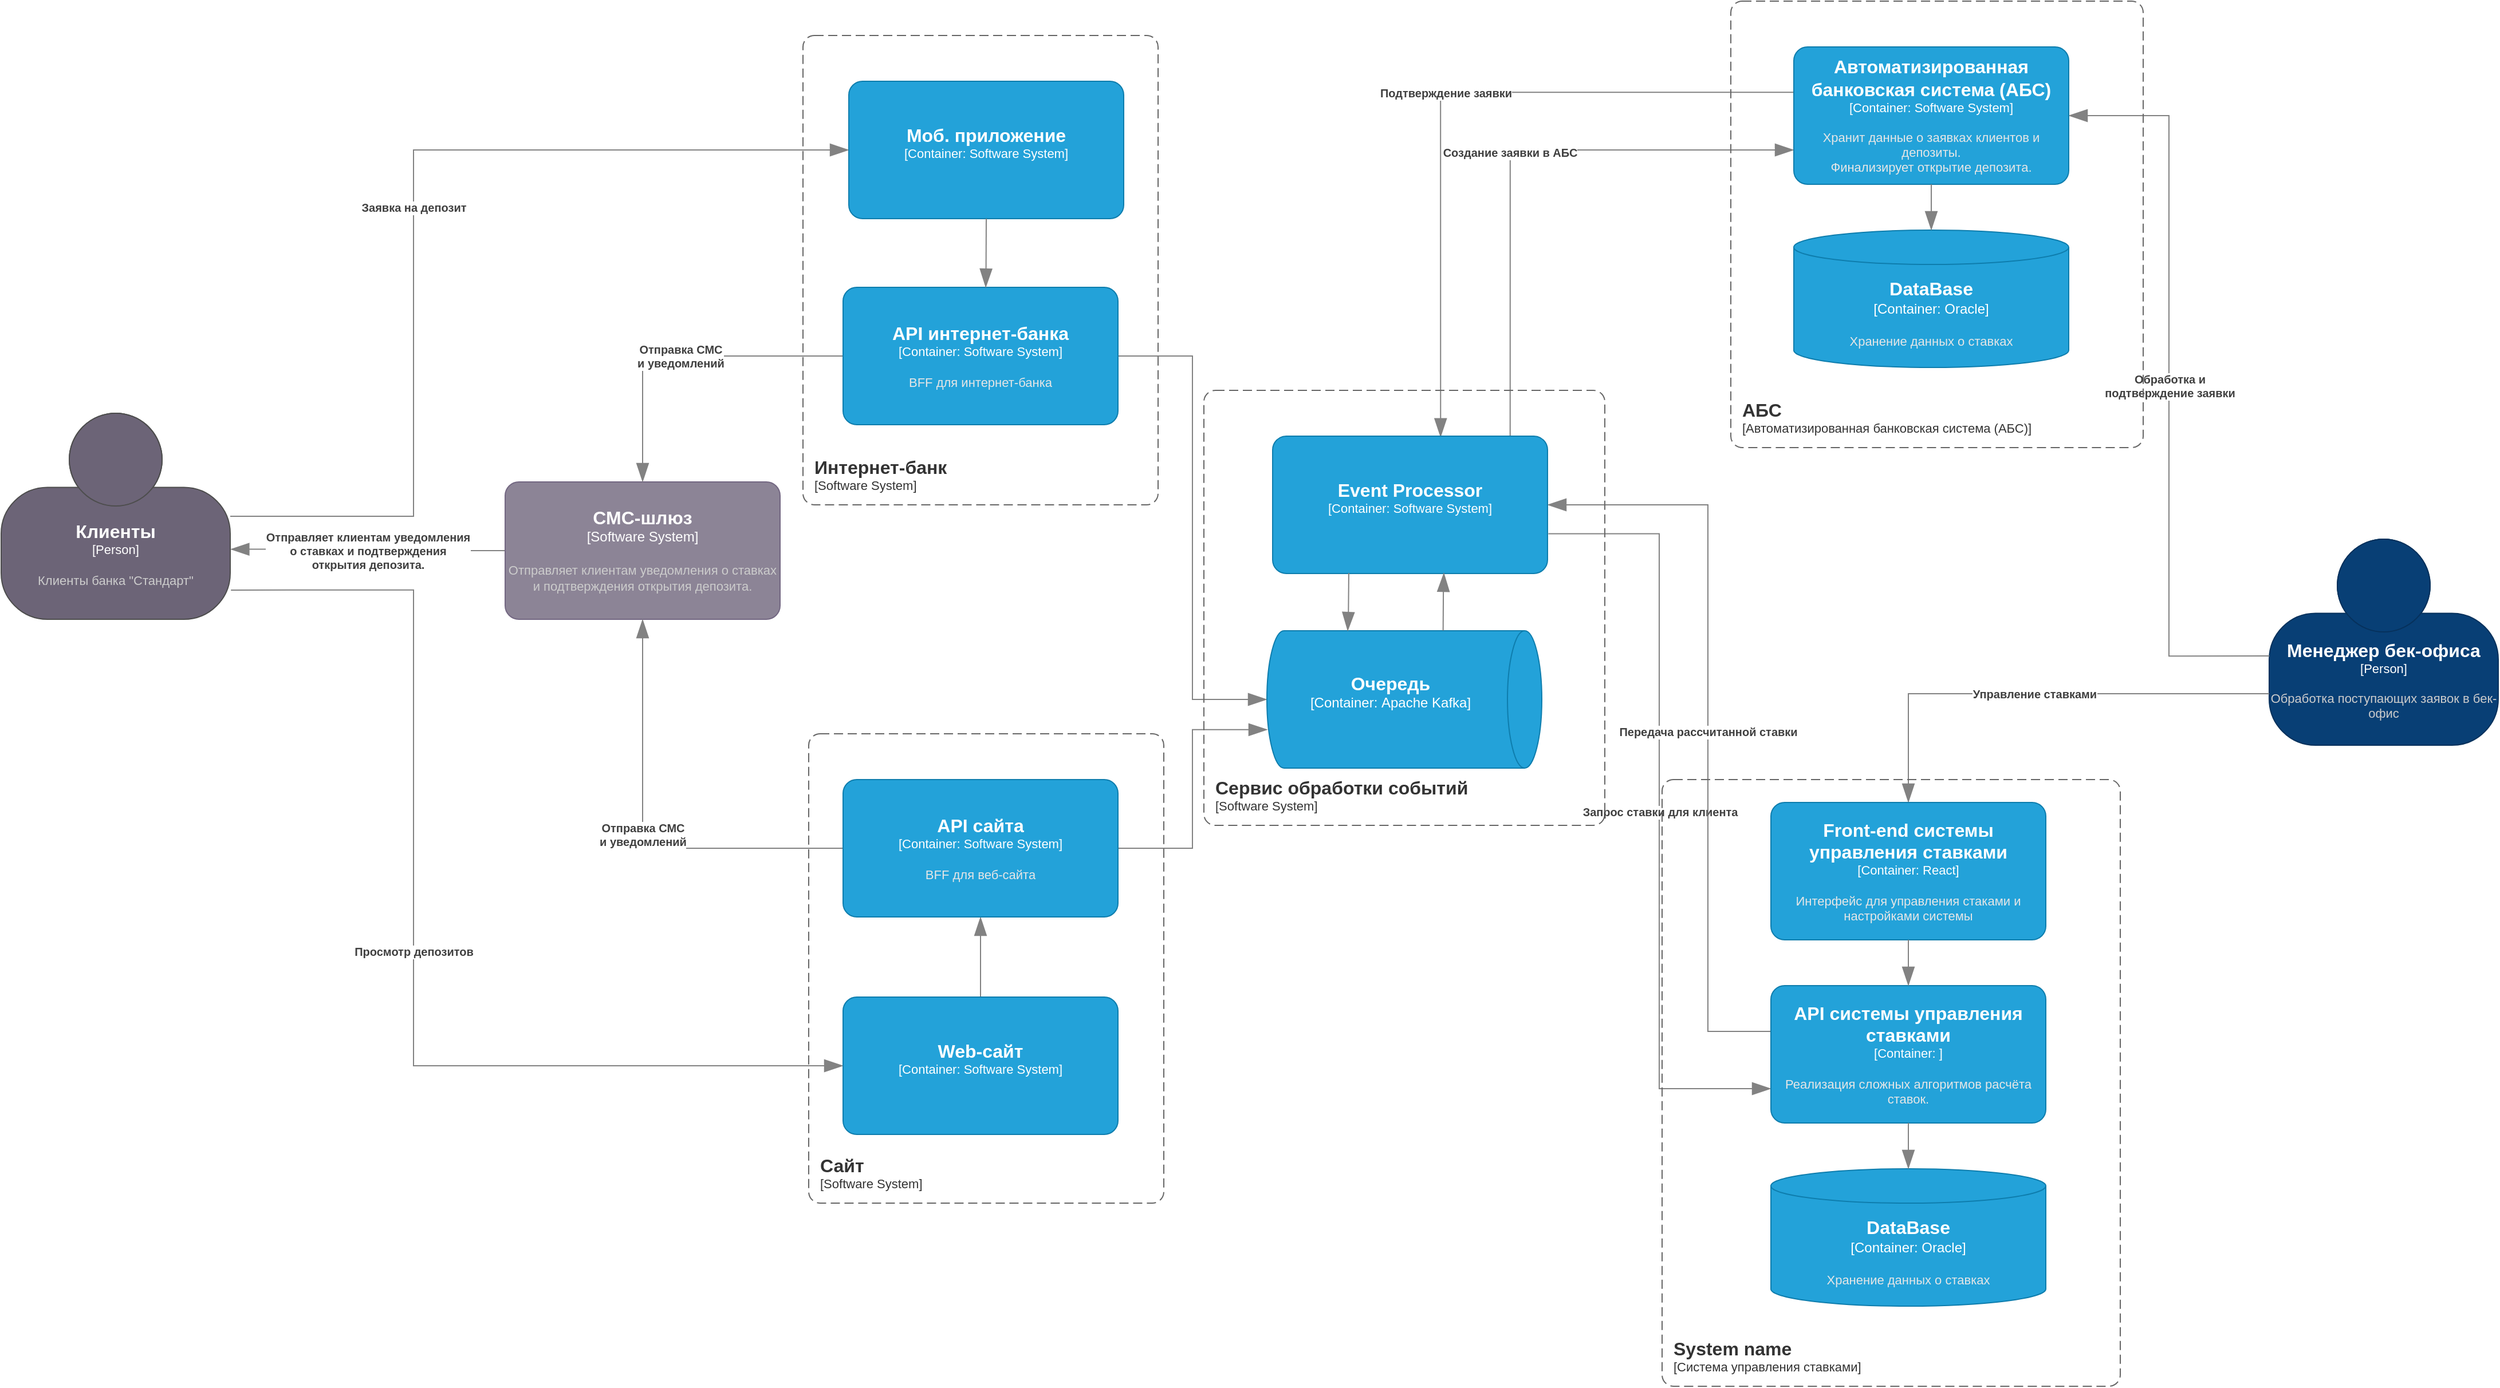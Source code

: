 <mxfile version="25.0.2">
  <diagram name="Страница — 1" id="CXAJG8xZeeg4qieg1mDy">
    <mxGraphModel dx="6742" dy="2704" grid="1" gridSize="10" guides="1" tooltips="1" connect="1" arrows="1" fold="1" page="1" pageScale="1" pageWidth="827" pageHeight="1169" math="0" shadow="0">
      <root>
        <mxCell id="0" />
        <mxCell id="1" parent="0" />
        <object placeholders="1" c4Type="Relationship" c4Description="Отправляет клиентам уведомления&#xa;о ставках и подтверждения&#xa;открытия депозита." label="&lt;div style=&quot;text-align: left&quot;&gt;&lt;div style=&quot;text-align: center&quot;&gt;&lt;b&gt;%c4Description%&lt;/b&gt;&lt;/div&gt;" id="xCDFesGNsb-qNAs2uGbh-16">
          <mxCell style="endArrow=blockThin;html=1;fontSize=10;fontColor=#404040;strokeWidth=1;endFill=1;strokeColor=#828282;elbow=vertical;metaEdit=1;endSize=14;startSize=14;jumpStyle=arc;jumpSize=16;rounded=0;edgeStyle=orthogonalEdgeStyle;exitX=0;exitY=0.5;exitDx=0;exitDy=0;exitPerimeter=0;entryX=1.001;entryY=0.66;entryDx=0;entryDy=0;entryPerimeter=0;" parent="1" source="n68z5LN7-dF-QRFw4Iud-8" edge="1" target="n68z5LN7-dF-QRFw4Iud-1">
            <mxGeometry width="240" relative="1" as="geometry">
              <mxPoint x="540" y="160" as="sourcePoint" />
              <mxPoint x="-3080" y="440" as="targetPoint" />
            </mxGeometry>
          </mxCell>
        </object>
        <object placeholders="1" c4Name="Клиенты" c4Type="Person" c4Description="Клиенты банка &quot;Стандарт&quot;" label="&lt;font style=&quot;font-size: 16px&quot;&gt;&lt;b&gt;%c4Name%&lt;/b&gt;&lt;/font&gt;&lt;div&gt;[%c4Type%]&lt;/div&gt;&lt;br&gt;&lt;div&gt;&lt;font style=&quot;font-size: 11px&quot;&gt;&lt;font color=&quot;#cccccc&quot;&gt;%c4Description%&lt;/font&gt;&lt;/div&gt;" id="n68z5LN7-dF-QRFw4Iud-1">
          <mxCell style="html=1;fontSize=11;dashed=0;whiteSpace=wrap;fillColor=#6C6477;strokeColor=#4D4D4D;fontColor=#ffffff;shape=mxgraph.c4.person2;align=center;metaEdit=1;points=[[0.5,0,0],[1,0.5,0],[1,0.75,0],[0.75,1,0],[0.5,1,0],[0.25,1,0],[0,0.75,0],[0,0.5,0]];resizable=0;" parent="1" vertex="1">
            <mxGeometry x="-3320" y="320" width="200" height="180" as="geometry" />
          </mxCell>
        </object>
        <object placeholders="1" c4Name="Менеджер бек-офиса" c4Type="Person" c4Description="Обработка поступающих заявок в бек-офис" label="&lt;font style=&quot;font-size: 16px&quot;&gt;&lt;b&gt;%c4Name%&lt;/b&gt;&lt;/font&gt;&lt;div&gt;[%c4Type%]&lt;/div&gt;&lt;br&gt;&lt;div&gt;&lt;font style=&quot;font-size: 11px&quot;&gt;&lt;font color=&quot;#cccccc&quot;&gt;%c4Description%&lt;/font&gt;&lt;/div&gt;" id="n68z5LN7-dF-QRFw4Iud-2">
          <mxCell style="html=1;fontSize=11;dashed=0;whiteSpace=wrap;fillColor=#083F75;strokeColor=#06315C;fontColor=#ffffff;shape=mxgraph.c4.person2;align=center;metaEdit=1;points=[[0.5,0,0],[1,0.5,0],[1,0.75,0],[0.75,1,0],[0.5,1,0],[0.25,1,0],[0,0.75,0],[0,0.5,0]];resizable=0;" parent="1" vertex="1">
            <mxGeometry x="-1340" y="430" width="200" height="180" as="geometry" />
          </mxCell>
        </object>
        <object placeholders="1" c4Type="Relationship" c4Description="Заявка на депозит" label="&lt;div style=&quot;text-align: left&quot;&gt;&lt;div style=&quot;text-align: center&quot;&gt;&lt;b&gt;%c4Description%&lt;/b&gt;&lt;/div&gt;" id="n68z5LN7-dF-QRFw4Iud-5">
          <mxCell style="endArrow=blockThin;html=1;fontSize=10;fontColor=#404040;strokeWidth=1;endFill=1;strokeColor=#828282;elbow=vertical;metaEdit=1;endSize=14;startSize=14;jumpStyle=arc;jumpSize=16;rounded=0;edgeStyle=orthogonalEdgeStyle;exitX=1;exitY=0.5;exitDx=0;exitDy=0;exitPerimeter=0;entryX=0;entryY=0.5;entryDx=0;entryDy=0;entryPerimeter=0;" parent="1" source="n68z5LN7-dF-QRFw4Iud-1" target="n68z5LN7-dF-QRFw4Iud-31" edge="1">
            <mxGeometry width="240" relative="1" as="geometry">
              <mxPoint x="-1910" y="590" as="sourcePoint" />
              <mxPoint x="-2600" y="180" as="targetPoint" />
              <Array as="points">
                <mxPoint x="-2960" y="410" />
                <mxPoint x="-2960" y="90" />
              </Array>
            </mxGeometry>
          </mxCell>
        </object>
        <object placeholders="1" c4Type="Relationship" c4Description="Просмотр депозитов" label="&lt;div style=&quot;text-align: left&quot;&gt;&lt;div style=&quot;text-align: center&quot;&gt;&lt;b&gt;%c4Description%&lt;/b&gt;&lt;/div&gt;" id="n68z5LN7-dF-QRFw4Iud-6">
          <mxCell style="endArrow=blockThin;html=1;fontSize=10;fontColor=#404040;strokeWidth=1;endFill=1;strokeColor=#828282;elbow=vertical;metaEdit=1;endSize=14;startSize=14;jumpStyle=arc;jumpSize=16;rounded=0;edgeStyle=orthogonalEdgeStyle;entryX=0;entryY=0.5;entryDx=0;entryDy=0;entryPerimeter=0;exitX=1.003;exitY=0.858;exitDx=0;exitDy=0;exitPerimeter=0;" parent="1" source="n68z5LN7-dF-QRFw4Iud-1" target="n68z5LN7-dF-QRFw4Iud-35" edge="1">
            <mxGeometry width="240" relative="1" as="geometry">
              <mxPoint x="-3000" y="540" as="sourcePoint" />
              <mxPoint x="-2600" y="700" as="targetPoint" />
              <Array as="points">
                <mxPoint x="-2960" y="474" />
                <mxPoint x="-2960" y="890" />
              </Array>
            </mxGeometry>
          </mxCell>
        </object>
        <object placeholders="1" c4Name="СМС-шлюз" c4Type="Software System" c4Description="Отправляет клиентам уведомления о ставках и подтверждения открытия депозита." label="&lt;font style=&quot;font-size: 16px&quot;&gt;&lt;b&gt;%c4Name%&lt;/b&gt;&lt;/font&gt;&lt;div&gt;[%c4Type%]&lt;/div&gt;&lt;br&gt;&lt;div&gt;&lt;font style=&quot;font-size: 11px&quot;&gt;&lt;font color=&quot;#cccccc&quot;&gt;%c4Description%&lt;/font&gt;&lt;/div&gt;" id="n68z5LN7-dF-QRFw4Iud-8">
          <mxCell style="rounded=1;whiteSpace=wrap;html=1;labelBackgroundColor=none;fillColor=#8C8496;fontColor=#ffffff;align=center;arcSize=10;strokeColor=#736782;metaEdit=1;resizable=0;points=[[0.25,0,0],[0.5,0,0],[0.75,0,0],[1,0.25,0],[1,0.5,0],[1,0.75,0],[0.75,1,0],[0.5,1,0],[0.25,1,0],[0,0.75,0],[0,0.5,0],[0,0.25,0]];" parent="1" vertex="1">
            <mxGeometry x="-2880" y="380" width="240" height="120" as="geometry" />
          </mxCell>
        </object>
        <object placeholders="1" c4Type="Relationship" c4Description="Отправка СМС&#xa;и уведомлений" label="&lt;div style=&quot;text-align: left&quot;&gt;&lt;div style=&quot;text-align: center&quot;&gt;&lt;b&gt;%c4Description%&lt;/b&gt;&lt;/div&gt;" id="n68z5LN7-dF-QRFw4Iud-9">
          <mxCell style="endArrow=blockThin;html=1;fontSize=10;fontColor=#404040;strokeWidth=1;endFill=1;strokeColor=#828282;elbow=vertical;metaEdit=1;endSize=14;startSize=14;jumpStyle=arc;jumpSize=16;rounded=0;edgeStyle=orthogonalEdgeStyle;exitX=0;exitY=0.5;exitDx=0;exitDy=0;exitPerimeter=0;entryX=0.5;entryY=0;entryDx=0;entryDy=0;entryPerimeter=0;" parent="1" source="n68z5LN7-dF-QRFw4Iud-32" target="n68z5LN7-dF-QRFw4Iud-8" edge="1">
            <mxGeometry width="240" relative="1" as="geometry">
              <mxPoint x="-2540" y="240" as="sourcePoint" />
              <mxPoint x="-2430" y="250" as="targetPoint" />
            </mxGeometry>
          </mxCell>
        </object>
        <object placeholders="1" c4Type="Relationship" c4Description="Отправка СМС&#xa;и уведомлений" label="&lt;div style=&quot;text-align: left&quot;&gt;&lt;div style=&quot;text-align: center&quot;&gt;&lt;b&gt;%c4Description%&lt;/b&gt;&lt;/div&gt;" id="n68z5LN7-dF-QRFw4Iud-10">
          <mxCell style="endArrow=blockThin;html=1;fontSize=10;fontColor=#404040;strokeWidth=1;endFill=1;strokeColor=#828282;elbow=vertical;metaEdit=1;endSize=14;startSize=14;jumpStyle=arc;jumpSize=16;rounded=0;edgeStyle=orthogonalEdgeStyle;exitX=0;exitY=0.5;exitDx=0;exitDy=0;exitPerimeter=0;entryX=0.5;entryY=1;entryDx=0;entryDy=0;entryPerimeter=0;" parent="1" source="n68z5LN7-dF-QRFw4Iud-34" target="n68z5LN7-dF-QRFw4Iud-8" edge="1">
            <mxGeometry width="240" relative="1" as="geometry">
              <mxPoint x="-2540" y="640" as="sourcePoint" />
              <mxPoint x="-2280" y="890" as="targetPoint" />
            </mxGeometry>
          </mxCell>
        </object>
        <object placeholders="1" c4Type="Relationship" id="n68z5LN7-dF-QRFw4Iud-12">
          <mxCell style="endArrow=blockThin;html=1;fontSize=10;fontColor=#404040;strokeWidth=1;endFill=1;strokeColor=#828282;elbow=vertical;metaEdit=1;endSize=14;startSize=14;jumpStyle=arc;jumpSize=16;rounded=0;edgeStyle=orthogonalEdgeStyle;exitX=1;exitY=0.5;exitDx=0;exitDy=0;exitPerimeter=0;entryX=0.5;entryY=1;entryDx=0;entryDy=0;entryPerimeter=0;" parent="1" source="n68z5LN7-dF-QRFw4Iud-32" target="n68z5LN7-dF-QRFw4Iud-37" edge="1">
            <mxGeometry width="240" relative="1" as="geometry">
              <mxPoint x="-2405.84" y="239.76" as="sourcePoint" />
              <mxPoint x="-1780" y="850" as="targetPoint" />
            </mxGeometry>
          </mxCell>
        </object>
        <object placeholders="1" c4Type="Relationship" id="n68z5LN7-dF-QRFw4Iud-13">
          <mxCell style="endArrow=blockThin;html=1;fontSize=10;fontColor=#404040;strokeWidth=1;endFill=1;strokeColor=#828282;elbow=vertical;metaEdit=1;endSize=14;startSize=14;jumpStyle=arc;jumpSize=16;rounded=0;edgeStyle=orthogonalEdgeStyle;exitX=1;exitY=0.5;exitDx=0;exitDy=0;exitPerimeter=0;entryX=0.72;entryY=0.998;entryDx=0;entryDy=0;entryPerimeter=0;" parent="1" source="n68z5LN7-dF-QRFw4Iud-34" target="n68z5LN7-dF-QRFw4Iud-37" edge="1">
            <mxGeometry width="240" relative="1" as="geometry">
              <mxPoint x="-2420" y="640" as="sourcePoint" />
              <mxPoint x="-2010" y="620" as="targetPoint" />
            </mxGeometry>
          </mxCell>
        </object>
        <object placeholders="1" c4Type="Relationship" c4Description="Подтверждение заявки" label="&lt;div style=&quot;text-align: left&quot;&gt;&lt;div style=&quot;text-align: center&quot;&gt;&lt;b&gt;%c4Description%&lt;/b&gt;&lt;/div&gt;" id="n68z5LN7-dF-QRFw4Iud-15">
          <mxCell style="endArrow=blockThin;html=1;fontSize=10;fontColor=#404040;strokeWidth=1;endFill=1;strokeColor=#828282;elbow=vertical;metaEdit=1;endSize=14;startSize=14;jumpStyle=arc;jumpSize=16;rounded=0;edgeStyle=orthogonalEdgeStyle;exitX=0.006;exitY=0.33;exitDx=0;exitDy=0;exitPerimeter=0;entryX=0.611;entryY=0.007;entryDx=0;entryDy=0;entryPerimeter=0;" parent="1" source="n68z5LN7-dF-QRFw4Iud-50" target="n68z5LN7-dF-QRFw4Iud-39" edge="1">
            <mxGeometry width="240" relative="1" as="geometry">
              <mxPoint x="-1910" y="550" as="sourcePoint" />
              <mxPoint x="-1670" y="550" as="targetPoint" />
            </mxGeometry>
          </mxCell>
        </object>
        <object placeholders="1" c4Type="Relationship" c4Description="Создание заявки в АБС" label="&lt;div style=&quot;text-align: left&quot;&gt;&lt;div style=&quot;text-align: center&quot;&gt;&lt;b&gt;%c4Description%&lt;/b&gt;&lt;/div&gt;" id="n68z5LN7-dF-QRFw4Iud-16">
          <mxCell style="endArrow=blockThin;html=1;fontSize=10;fontColor=#404040;strokeWidth=1;endFill=1;strokeColor=#828282;elbow=vertical;metaEdit=1;endSize=14;startSize=14;jumpStyle=arc;jumpSize=16;rounded=0;edgeStyle=orthogonalEdgeStyle;exitX=0.864;exitY=0.007;exitDx=0;exitDy=0;exitPerimeter=0;entryX=0;entryY=0.75;entryDx=0;entryDy=0;entryPerimeter=0;" parent="1" source="n68z5LN7-dF-QRFw4Iud-39" target="n68z5LN7-dF-QRFw4Iud-50" edge="1">
            <mxGeometry width="240" relative="1" as="geometry">
              <mxPoint x="-1990" y="330" as="sourcePoint" />
              <mxPoint x="-2150" y="440" as="targetPoint" />
            </mxGeometry>
          </mxCell>
        </object>
        <object placeholders="1" c4Type="Relationship" c4Description="Обработка и &#xa;подтверждение заявки" label="&lt;div style=&quot;text-align: left&quot;&gt;&lt;div style=&quot;text-align: center&quot;&gt;&lt;b&gt;%c4Description%&lt;/b&gt;&lt;/div&gt;" id="n68z5LN7-dF-QRFw4Iud-17">
          <mxCell style="endArrow=blockThin;html=1;fontSize=10;fontColor=#404040;strokeWidth=1;endFill=1;strokeColor=#828282;elbow=vertical;metaEdit=1;endSize=14;startSize=14;jumpStyle=arc;jumpSize=16;rounded=0;edgeStyle=orthogonalEdgeStyle;exitX=0.001;exitY=0.567;exitDx=0;exitDy=0;exitPerimeter=0;entryX=1;entryY=0.5;entryDx=0;entryDy=0;entryPerimeter=0;" parent="1" source="n68z5LN7-dF-QRFw4Iud-2" target="n68z5LN7-dF-QRFw4Iud-50" edge="1">
            <mxGeometry width="240" relative="1" as="geometry">
              <mxPoint x="-2050" y="500" as="sourcePoint" />
              <mxPoint x="-1810" y="500" as="targetPoint" />
            </mxGeometry>
          </mxCell>
        </object>
        <object placeholders="1" c4Type="Relationship" c4Description="Запрос ставки для клиента" label="&lt;div style=&quot;text-align: left&quot;&gt;&lt;div style=&quot;text-align: center&quot;&gt;&lt;b&gt;%c4Description%&lt;/b&gt;&lt;/div&gt;" id="n68z5LN7-dF-QRFw4Iud-18">
          <mxCell style="endArrow=blockThin;html=1;fontSize=10;fontColor=#404040;strokeWidth=1;endFill=1;strokeColor=#828282;elbow=vertical;metaEdit=1;endSize=14;startSize=14;jumpStyle=arc;jumpSize=16;rounded=0;edgeStyle=orthogonalEdgeStyle;exitX=1.003;exitY=0.71;exitDx=0;exitDy=0;exitPerimeter=0;entryX=0;entryY=0.75;entryDx=0;entryDy=0;entryPerimeter=0;" parent="1" source="n68z5LN7-dF-QRFw4Iud-39" target="n68z5LN7-dF-QRFw4Iud-44" edge="1">
            <mxGeometry width="240" relative="1" as="geometry">
              <mxPoint x="-2152" y="489" as="sourcePoint" />
              <mxPoint x="-1910" y="331" as="targetPoint" />
            </mxGeometry>
          </mxCell>
        </object>
        <object placeholders="1" c4Type="Relationship" c4Description="Передача рассчитанной ставки" label="&lt;div style=&quot;text-align: left&quot;&gt;&lt;div style=&quot;text-align: center&quot;&gt;&lt;b&gt;%c4Description%&lt;/b&gt;&lt;/div&gt;" id="n68z5LN7-dF-QRFw4Iud-19">
          <mxCell style="endArrow=blockThin;html=1;fontSize=10;fontColor=#404040;strokeWidth=1;endFill=1;strokeColor=#828282;elbow=vertical;metaEdit=1;endSize=14;startSize=14;jumpStyle=arc;jumpSize=16;rounded=0;edgeStyle=orthogonalEdgeStyle;entryX=1;entryY=0.5;entryDx=0;entryDy=0;entryPerimeter=0;exitX=0;exitY=0.5;exitDx=0;exitDy=0;exitPerimeter=0;" parent="1" source="n68z5LN7-dF-QRFw4Iud-44" target="n68z5LN7-dF-QRFw4Iud-39" edge="1">
            <mxGeometry width="240" relative="1" as="geometry">
              <mxPoint x="-2000" y="620" as="sourcePoint" />
              <mxPoint x="-2150" y="440" as="targetPoint" />
              <Array as="points">
                <mxPoint x="-1830" y="860" />
                <mxPoint x="-1830" y="400" />
              </Array>
            </mxGeometry>
          </mxCell>
        </object>
        <object placeholders="1" c4Type="Relationship" c4Description="Управление ставками" label="&lt;div style=&quot;text-align: left&quot;&gt;&lt;div style=&quot;text-align: center&quot;&gt;&lt;b&gt;%c4Description%&lt;/b&gt;&lt;/div&gt;" id="n68z5LN7-dF-QRFw4Iud-20">
          <mxCell style="endArrow=blockThin;html=1;fontSize=10;fontColor=#404040;strokeWidth=1;endFill=1;strokeColor=#828282;elbow=vertical;metaEdit=1;endSize=14;startSize=14;jumpStyle=arc;jumpSize=16;rounded=0;edgeStyle=orthogonalEdgeStyle;exitX=0;exitY=0.75;exitDx=0;exitDy=0;exitPerimeter=0;entryX=0.5;entryY=0;entryDx=0;entryDy=0;entryPerimeter=0;" parent="1" source="n68z5LN7-dF-QRFw4Iud-2" target="n68z5LN7-dF-QRFw4Iud-45" edge="1">
            <mxGeometry width="240" relative="1" as="geometry">
              <mxPoint x="-1570" y="265" as="sourcePoint" />
              <mxPoint x="-1810" y="270" as="targetPoint" />
            </mxGeometry>
          </mxCell>
        </object>
        <object placeholders="1" c4Name="Интернет-банк" c4Type="SystemScopeBoundary" c4Application="Software System" label="&lt;font style=&quot;font-size: 16px&quot;&gt;&lt;b&gt;&lt;div style=&quot;text-align: left&quot;&gt;%c4Name%&lt;/div&gt;&lt;/b&gt;&lt;/font&gt;&lt;div style=&quot;text-align: left&quot;&gt;[%c4Application%]&lt;/div&gt;" id="n68z5LN7-dF-QRFw4Iud-22">
          <mxCell style="rounded=1;fontSize=11;whiteSpace=wrap;html=1;dashed=1;arcSize=20;fillColor=none;strokeColor=#666666;fontColor=#333333;labelBackgroundColor=none;align=left;verticalAlign=bottom;labelBorderColor=none;spacingTop=0;spacing=10;dashPattern=8 4;metaEdit=1;rotatable=0;perimeter=rectanglePerimeter;noLabel=0;labelPadding=0;allowArrows=0;connectable=0;expand=0;recursiveResize=0;editable=1;pointerEvents=0;absoluteArcSize=1;points=[[0.25,0,0],[0.5,0,0],[0.75,0,0],[1,0.25,0],[1,0.5,0],[1,0.75,0],[0.75,1,0],[0.5,1,0],[0.25,1,0],[0,0.75,0],[0,0.5,0],[0,0.25,0]];" parent="1" vertex="1">
            <mxGeometry x="-2620" y="-10" width="310" height="410" as="geometry" />
          </mxCell>
        </object>
        <object placeholders="1" c4Name="Сайт" c4Type="SystemScopeBoundary" c4Application="Software System" label="&lt;font style=&quot;font-size: 16px&quot;&gt;&lt;b&gt;&lt;div style=&quot;text-align: left&quot;&gt;%c4Name%&lt;/div&gt;&lt;/b&gt;&lt;/font&gt;&lt;div style=&quot;text-align: left&quot;&gt;[%c4Application%]&lt;/div&gt;" id="n68z5LN7-dF-QRFw4Iud-26">
          <mxCell style="rounded=1;fontSize=11;whiteSpace=wrap;html=1;dashed=1;arcSize=20;fillColor=none;strokeColor=#666666;fontColor=#333333;labelBackgroundColor=none;align=left;verticalAlign=bottom;labelBorderColor=none;spacingTop=0;spacing=10;dashPattern=8 4;metaEdit=1;rotatable=0;perimeter=rectanglePerimeter;noLabel=0;labelPadding=0;allowArrows=0;connectable=0;expand=0;recursiveResize=0;editable=1;pointerEvents=0;absoluteArcSize=1;points=[[0.25,0,0],[0.5,0,0],[0.75,0,0],[1,0.25,0],[1,0.5,0],[1,0.75,0],[0.75,1,0],[0.5,1,0],[0.25,1,0],[0,0.75,0],[0,0.5,0],[0,0.25,0]];" parent="1" vertex="1">
            <mxGeometry x="-2615" y="600" width="310" height="410" as="geometry" />
          </mxCell>
        </object>
        <object placeholders="1" c4Type="Relationship" id="n68z5LN7-dF-QRFw4Iud-27">
          <mxCell style="endArrow=blockThin;html=1;fontSize=10;fontColor=#404040;strokeWidth=1;endFill=1;strokeColor=#828282;elbow=vertical;metaEdit=1;endSize=14;startSize=14;jumpStyle=arc;jumpSize=16;rounded=0;edgeStyle=orthogonalEdgeStyle;exitX=0.5;exitY=0;exitDx=0;exitDy=0;exitPerimeter=0;entryX=0.5;entryY=1;entryDx=0;entryDy=0;entryPerimeter=0;" parent="1" source="n68z5LN7-dF-QRFw4Iud-35" target="n68z5LN7-dF-QRFw4Iud-34" edge="1">
            <mxGeometry width="240" relative="1" as="geometry">
              <mxPoint x="-2480" y="660" as="sourcePoint" />
              <mxPoint x="-2240" y="660" as="targetPoint" />
            </mxGeometry>
          </mxCell>
        </object>
        <object placeholders="1" c4Name="Моб. приложение" c4Type="Container" c4Technology="Software System" c4Description="" label="&lt;font style=&quot;font-size: 16px&quot;&gt;&lt;b&gt;%c4Name%&lt;/b&gt;&lt;/font&gt;&lt;div&gt;[%c4Type%: %c4Technology%]&lt;/div&gt;&lt;br&gt;&lt;div&gt;&lt;font style=&quot;font-size: 11px&quot;&gt;&lt;font color=&quot;#E6E6E6&quot;&gt;%c4Description%&lt;/font&gt;&lt;/div&gt;" id="n68z5LN7-dF-QRFw4Iud-31">
          <mxCell style="rounded=1;whiteSpace=wrap;html=1;fontSize=11;labelBackgroundColor=none;fillColor=#23A2D9;fontColor=#ffffff;align=center;arcSize=10;strokeColor=#0E7DAD;metaEdit=1;resizable=0;points=[[0.25,0,0],[0.5,0,0],[0.75,0,0],[1,0.25,0],[1,0.5,0],[1,0.75,0],[0.75,1,0],[0.5,1,0],[0.25,1,0],[0,0.75,0],[0,0.5,0],[0,0.25,0]];" parent="1" vertex="1">
            <mxGeometry x="-2580" y="30" width="240" height="120" as="geometry" />
          </mxCell>
        </object>
        <object placeholders="1" c4Name="API интернет-банка" c4Type="Container" c4Technology="Software System" c4Description="BFF для интернет-банка" label="&lt;font style=&quot;font-size: 16px&quot;&gt;&lt;b&gt;%c4Name%&lt;/b&gt;&lt;/font&gt;&lt;div&gt;[%c4Type%: %c4Technology%]&lt;/div&gt;&lt;br&gt;&lt;div&gt;&lt;font style=&quot;font-size: 11px&quot;&gt;&lt;font color=&quot;#E6E6E6&quot;&gt;%c4Description%&lt;/font&gt;&lt;/div&gt;" id="n68z5LN7-dF-QRFw4Iud-32">
          <mxCell style="rounded=1;whiteSpace=wrap;html=1;fontSize=11;labelBackgroundColor=none;fillColor=#23A2D9;fontColor=#ffffff;align=center;arcSize=10;strokeColor=#0E7DAD;metaEdit=1;resizable=0;points=[[0.25,0,0],[0.5,0,0],[0.75,0,0],[1,0.25,0],[1,0.5,0],[1,0.75,0],[0.75,1,0],[0.5,1,0],[0.25,1,0],[0,0.75,0],[0,0.5,0],[0,0.25,0]];" parent="1" vertex="1">
            <mxGeometry x="-2585" y="210" width="240" height="120" as="geometry" />
          </mxCell>
        </object>
        <object placeholders="1" c4Type="Relationship" id="n68z5LN7-dF-QRFw4Iud-33">
          <mxCell style="endArrow=blockThin;html=1;fontSize=10;fontColor=#404040;strokeWidth=1;endFill=1;strokeColor=#828282;elbow=vertical;metaEdit=1;endSize=14;startSize=14;jumpStyle=arc;jumpSize=16;rounded=0;edgeStyle=orthogonalEdgeStyle;exitX=0.5;exitY=1;exitDx=0;exitDy=0;exitPerimeter=0;entryX=0.519;entryY=0.001;entryDx=0;entryDy=0;entryPerimeter=0;" parent="1" source="n68z5LN7-dF-QRFw4Iud-31" target="n68z5LN7-dF-QRFw4Iud-32" edge="1">
            <mxGeometry width="240" relative="1" as="geometry">
              <mxPoint x="-2460" y="170" as="sourcePoint" />
              <mxPoint x="-2220" y="170" as="targetPoint" />
            </mxGeometry>
          </mxCell>
        </object>
        <object placeholders="1" c4Name="API сайта" c4Type="Container" c4Technology="Software System" c4Description="BFF для веб-сайта" label="&lt;font style=&quot;font-size: 16px&quot;&gt;&lt;b&gt;%c4Name%&lt;/b&gt;&lt;/font&gt;&lt;div&gt;[%c4Type%: %c4Technology%]&lt;/div&gt;&lt;br&gt;&lt;div&gt;&lt;font style=&quot;font-size: 11px&quot;&gt;&lt;font color=&quot;#E6E6E6&quot;&gt;%c4Description%&lt;/font&gt;&lt;/div&gt;" id="n68z5LN7-dF-QRFw4Iud-34">
          <mxCell style="rounded=1;whiteSpace=wrap;html=1;fontSize=11;labelBackgroundColor=none;fillColor=#23A2D9;fontColor=#ffffff;align=center;arcSize=10;strokeColor=#0E7DAD;metaEdit=1;resizable=0;points=[[0.25,0,0],[0.5,0,0],[0.75,0,0],[1,0.25,0],[1,0.5,0],[1,0.75,0],[0.75,1,0],[0.5,1,0],[0.25,1,0],[0,0.75,0],[0,0.5,0],[0,0.25,0]];" parent="1" vertex="1">
            <mxGeometry x="-2585" y="640" width="240" height="120" as="geometry" />
          </mxCell>
        </object>
        <object placeholders="1" c4Name="Web-сайт" c4Type="Container" c4Technology="Software System" c4Description="" label="&lt;font style=&quot;font-size: 16px&quot;&gt;&lt;b&gt;%c4Name%&lt;/b&gt;&lt;/font&gt;&lt;div&gt;[%c4Type%: %c4Technology%]&lt;/div&gt;&lt;br&gt;&lt;div&gt;&lt;font style=&quot;font-size: 11px&quot;&gt;&lt;font color=&quot;#E6E6E6&quot;&gt;%c4Description%&lt;/font&gt;&lt;/div&gt;" id="n68z5LN7-dF-QRFw4Iud-35">
          <mxCell style="rounded=1;whiteSpace=wrap;html=1;fontSize=11;labelBackgroundColor=none;fillColor=#23A2D9;fontColor=#ffffff;align=center;arcSize=10;strokeColor=#0E7DAD;metaEdit=1;resizable=0;points=[[0.25,0,0],[0.5,0,0],[0.75,0,0],[1,0.25,0],[1,0.5,0],[1,0.75,0],[0.75,1,0],[0.5,1,0],[0.25,1,0],[0,0.75,0],[0,0.5,0],[0,0.25,0]];" parent="1" vertex="1">
            <mxGeometry x="-2585" y="830" width="240" height="120" as="geometry" />
          </mxCell>
        </object>
        <object placeholders="1" c4Name="Сервис обработки событий" c4Type="SystemScopeBoundary" c4Application="Software System" label="&lt;font style=&quot;font-size: 16px&quot;&gt;&lt;b&gt;&lt;div style=&quot;text-align: left&quot;&gt;%c4Name%&lt;/div&gt;&lt;/b&gt;&lt;/font&gt;&lt;div style=&quot;text-align: left&quot;&gt;[%c4Application%]&lt;/div&gt;" id="n68z5LN7-dF-QRFw4Iud-36">
          <mxCell style="rounded=1;fontSize=11;whiteSpace=wrap;html=1;dashed=1;arcSize=20;fillColor=none;strokeColor=#666666;fontColor=#333333;labelBackgroundColor=none;align=left;verticalAlign=bottom;labelBorderColor=none;spacingTop=0;spacing=10;dashPattern=8 4;metaEdit=1;rotatable=0;perimeter=rectanglePerimeter;noLabel=0;labelPadding=0;allowArrows=0;connectable=0;expand=0;recursiveResize=0;editable=1;pointerEvents=0;absoluteArcSize=1;points=[[0.25,0,0],[0.5,0,0],[0.75,0,0],[1,0.25,0],[1,0.5,0],[1,0.75,0],[0.75,1,0],[0.5,1,0],[0.25,1,0],[0,0.75,0],[0,0.5,0],[0,0.25,0]];" parent="1" vertex="1">
            <mxGeometry x="-2270" y="300" width="350" height="380" as="geometry" />
          </mxCell>
        </object>
        <object placeholders="1" c4Name="Очередь" c4Type="Container" c4Technology="Apache Kafka" c4Description="" label="&lt;font style=&quot;font-size: 16px&quot;&gt;&lt;b&gt;%c4Name%&lt;/b&gt;&lt;/font&gt;&lt;div&gt;[%c4Type%:&amp;nbsp;%c4Technology%]&lt;/div&gt;&lt;br&gt;&lt;div&gt;&lt;font style=&quot;font-size: 11px&quot;&gt;&lt;font color=&quot;#E6E6E6&quot;&gt;%c4Description%&lt;/font&gt;&lt;/div&gt;" id="n68z5LN7-dF-QRFw4Iud-37">
          <mxCell style="shape=cylinder3;size=15;direction=south;whiteSpace=wrap;html=1;boundedLbl=1;rounded=0;labelBackgroundColor=none;fillColor=#23A2D9;fontSize=12;fontColor=#ffffff;align=center;strokeColor=#0E7DAD;metaEdit=1;points=[[0.5,0,0],[1,0.25,0],[1,0.5,0],[1,0.75,0],[0.5,1,0],[0,0.75,0],[0,0.5,0],[0,0.25,0]];resizable=0;" parent="1" vertex="1">
            <mxGeometry x="-2215" y="510" width="240" height="120" as="geometry" />
          </mxCell>
        </object>
        <object placeholders="1" c4Name="Event Processor" c4Type="Container" c4Technology="Software System" c4Description="" label="&lt;font style=&quot;font-size: 16px&quot;&gt;&lt;b&gt;%c4Name%&lt;/b&gt;&lt;/font&gt;&lt;div&gt;[%c4Type%: %c4Technology%]&lt;/div&gt;&lt;br&gt;&lt;div&gt;&lt;font style=&quot;font-size: 11px&quot;&gt;&lt;font color=&quot;#E6E6E6&quot;&gt;%c4Description%&lt;/font&gt;&lt;/div&gt;" id="n68z5LN7-dF-QRFw4Iud-39">
          <mxCell style="rounded=1;whiteSpace=wrap;html=1;fontSize=11;labelBackgroundColor=none;fillColor=#23A2D9;fontColor=#ffffff;align=center;arcSize=10;strokeColor=#0E7DAD;metaEdit=1;resizable=0;points=[[0.25,0,0],[0.5,0,0],[0.75,0,0],[1,0.25,0],[1,0.5,0],[1,0.75,0],[0.75,1,0],[0.5,1,0],[0.25,1,0],[0,0.75,0],[0,0.5,0],[0,0.25,0]];" parent="1" vertex="1">
            <mxGeometry x="-2210" y="340" width="240" height="120" as="geometry" />
          </mxCell>
        </object>
        <object placeholders="1" c4Type="Relationship" id="n68z5LN7-dF-QRFw4Iud-40">
          <mxCell style="endArrow=blockThin;html=1;fontSize=10;fontColor=#404040;strokeWidth=1;endFill=1;strokeColor=#828282;elbow=vertical;metaEdit=1;endSize=14;startSize=14;jumpStyle=arc;jumpSize=16;rounded=0;edgeStyle=orthogonalEdgeStyle;exitX=0.277;exitY=0.997;exitDx=0;exitDy=0;exitPerimeter=0;entryX=0.001;entryY=0.706;entryDx=0;entryDy=0;entryPerimeter=0;" parent="1" source="n68z5LN7-dF-QRFw4Iud-39" target="n68z5LN7-dF-QRFw4Iud-37" edge="1">
            <mxGeometry width="240" relative="1" as="geometry">
              <mxPoint x="-2160" y="570" as="sourcePoint" />
              <mxPoint x="-2144" y="520" as="targetPoint" />
            </mxGeometry>
          </mxCell>
        </object>
        <object placeholders="1" c4Type="Relationship" id="n68z5LN7-dF-QRFw4Iud-41">
          <mxCell style="endArrow=blockThin;html=1;fontSize=10;fontColor=#404040;strokeWidth=1;endFill=1;strokeColor=#828282;elbow=vertical;metaEdit=1;endSize=14;startSize=14;jumpStyle=arc;jumpSize=16;rounded=0;edgeStyle=orthogonalEdgeStyle;exitX=-0.002;exitY=0.359;exitDx=0;exitDy=0;exitPerimeter=0;entryX=0.623;entryY=0.996;entryDx=0;entryDy=0;entryPerimeter=0;" parent="1" source="n68z5LN7-dF-QRFw4Iud-37" target="n68z5LN7-dF-QRFw4Iud-39" edge="1">
            <mxGeometry width="240" relative="1" as="geometry">
              <mxPoint x="-2210" y="540" as="sourcePoint" />
              <mxPoint x="-1970" y="540" as="targetPoint" />
            </mxGeometry>
          </mxCell>
        </object>
        <object placeholders="1" c4Name="System name" c4Type="SystemScopeBoundary" c4Application="Система управления ставками" label="&lt;font style=&quot;font-size: 16px&quot;&gt;&lt;b&gt;&lt;div style=&quot;text-align: left&quot;&gt;%c4Name%&lt;/div&gt;&lt;/b&gt;&lt;/font&gt;&lt;div style=&quot;text-align: left&quot;&gt;[%c4Application%]&lt;/div&gt;" id="n68z5LN7-dF-QRFw4Iud-42">
          <mxCell style="rounded=1;fontSize=11;whiteSpace=wrap;html=1;dashed=1;arcSize=20;fillColor=none;strokeColor=#666666;fontColor=#333333;labelBackgroundColor=none;align=left;verticalAlign=bottom;labelBorderColor=none;spacingTop=0;spacing=10;dashPattern=8 4;metaEdit=1;rotatable=0;perimeter=rectanglePerimeter;noLabel=0;labelPadding=0;allowArrows=0;connectable=0;expand=0;recursiveResize=0;editable=1;pointerEvents=0;absoluteArcSize=1;points=[[0.25,0,0],[0.5,0,0],[0.75,0,0],[1,0.25,0],[1,0.5,0],[1,0.75,0],[0.75,1,0],[0.5,1,0],[0.25,1,0],[0,0.75,0],[0,0.5,0],[0,0.25,0]];" parent="1" vertex="1">
            <mxGeometry x="-1870" y="640" width="400" height="530" as="geometry" />
          </mxCell>
        </object>
        <object placeholders="1" c4Name="DataBase" c4Type="Container" c4Technology="Oracle" c4Description="Хранение данных о ставках" label="&lt;font style=&quot;font-size: 16px&quot;&gt;&lt;b&gt;%c4Name%&lt;/b&gt;&lt;/font&gt;&lt;div&gt;[%c4Type%:&amp;nbsp;%c4Technology%]&lt;/div&gt;&lt;br&gt;&lt;div&gt;&lt;font style=&quot;font-size: 11px&quot;&gt;&lt;font color=&quot;#E6E6E6&quot;&gt;%c4Description%&lt;/font&gt;&lt;/div&gt;" id="n68z5LN7-dF-QRFw4Iud-43">
          <mxCell style="shape=cylinder3;size=15;whiteSpace=wrap;html=1;boundedLbl=1;rounded=0;labelBackgroundColor=none;fillColor=#23A2D9;fontSize=12;fontColor=#ffffff;align=center;strokeColor=#0E7DAD;metaEdit=1;points=[[0.5,0,0],[1,0.25,0],[1,0.5,0],[1,0.75,0],[0.5,1,0],[0,0.75,0],[0,0.5,0],[0,0.25,0]];resizable=0;" parent="1" vertex="1">
            <mxGeometry x="-1775" y="980" width="240" height="120" as="geometry" />
          </mxCell>
        </object>
        <object placeholders="1" c4Name="API cистемы управления ставками" c4Type="Container" c4Technology="" c4Description="Реализация сложных алгоритмов расчёта ставок." label="&lt;font style=&quot;font-size: 16px&quot;&gt;&lt;b&gt;%c4Name%&lt;/b&gt;&lt;/font&gt;&lt;div&gt;[%c4Type%: %c4Technology%]&lt;/div&gt;&lt;br&gt;&lt;div&gt;&lt;font style=&quot;font-size: 11px&quot;&gt;&lt;font color=&quot;#E6E6E6&quot;&gt;%c4Description%&lt;/font&gt;&lt;/div&gt;" id="n68z5LN7-dF-QRFw4Iud-44">
          <mxCell style="rounded=1;whiteSpace=wrap;html=1;fontSize=11;labelBackgroundColor=none;fillColor=#23A2D9;fontColor=#ffffff;align=center;arcSize=10;strokeColor=#0E7DAD;metaEdit=1;resizable=0;points=[[0.25,0,0],[0.5,0,0],[0.75,0,0],[1,0.25,0],[1,0.5,0],[1,0.75,0],[0.75,1,0],[0.5,1,0],[0.25,1,0],[0,0.75,0],[0,0.5,0],[0,0.25,0]];" parent="1" vertex="1">
            <mxGeometry x="-1775" y="820" width="240" height="120" as="geometry" />
          </mxCell>
        </object>
        <object placeholders="1" c4Name="Front-end cистемы управления ставками" c4Type="Container" c4Technology="React" c4Description="Интерфейс для управления стаками и настройками системы" label="&lt;font style=&quot;font-size: 16px&quot;&gt;&lt;b&gt;%c4Name%&lt;/b&gt;&lt;/font&gt;&lt;div&gt;[%c4Type%: %c4Technology%]&lt;/div&gt;&lt;br&gt;&lt;div&gt;&lt;font style=&quot;font-size: 11px&quot;&gt;&lt;font color=&quot;#E6E6E6&quot;&gt;%c4Description%&lt;/font&gt;&lt;/div&gt;" id="n68z5LN7-dF-QRFw4Iud-45">
          <mxCell style="rounded=1;whiteSpace=wrap;html=1;fontSize=11;labelBackgroundColor=none;fillColor=#23A2D9;fontColor=#ffffff;align=center;arcSize=10;strokeColor=#0E7DAD;metaEdit=1;resizable=0;points=[[0.25,0,0],[0.5,0,0],[0.75,0,0],[1,0.25,0],[1,0.5,0],[1,0.75,0],[0.75,1,0],[0.5,1,0],[0.25,1,0],[0,0.75,0],[0,0.5,0],[0,0.25,0]];" parent="1" vertex="1">
            <mxGeometry x="-1775" y="660" width="240" height="120" as="geometry" />
          </mxCell>
        </object>
        <object placeholders="1" c4Type="Relationship" id="n68z5LN7-dF-QRFw4Iud-46">
          <mxCell style="endArrow=blockThin;html=1;fontSize=10;fontColor=#404040;strokeWidth=1;endFill=1;strokeColor=#828282;elbow=vertical;metaEdit=1;endSize=14;startSize=14;jumpStyle=arc;jumpSize=16;rounded=0;edgeStyle=orthogonalEdgeStyle;exitX=0.5;exitY=1;exitDx=0;exitDy=0;exitPerimeter=0;entryX=0.5;entryY=0;entryDx=0;entryDy=0;entryPerimeter=0;" parent="1" source="n68z5LN7-dF-QRFw4Iud-45" target="n68z5LN7-dF-QRFw4Iud-44" edge="1">
            <mxGeometry width="240" relative="1" as="geometry">
              <mxPoint x="-1700" y="920" as="sourcePoint" />
              <mxPoint x="-1460" y="920" as="targetPoint" />
            </mxGeometry>
          </mxCell>
        </object>
        <object placeholders="1" c4Type="Relationship" id="n68z5LN7-dF-QRFw4Iud-47">
          <mxCell style="endArrow=blockThin;html=1;fontSize=10;fontColor=#404040;strokeWidth=1;endFill=1;strokeColor=#828282;elbow=vertical;metaEdit=1;endSize=14;startSize=14;jumpStyle=arc;jumpSize=16;rounded=0;edgeStyle=orthogonalEdgeStyle;exitX=0.5;exitY=1;exitDx=0;exitDy=0;exitPerimeter=0;entryX=0.5;entryY=0;entryDx=0;entryDy=0;entryPerimeter=0;" parent="1" source="n68z5LN7-dF-QRFw4Iud-44" target="n68z5LN7-dF-QRFw4Iud-43" edge="1">
            <mxGeometry width="240" relative="1" as="geometry">
              <mxPoint x="-1700" y="920" as="sourcePoint" />
              <mxPoint x="-1460" y="920" as="targetPoint" />
            </mxGeometry>
          </mxCell>
        </object>
        <object placeholders="1" c4Name="АБС" c4Type="SystemScopeBoundary" c4Application="Автоматизированная банковская система (АБС)" label="&lt;font style=&quot;font-size: 16px&quot;&gt;&lt;b&gt;&lt;div style=&quot;text-align: left&quot;&gt;%c4Name%&lt;/div&gt;&lt;/b&gt;&lt;/font&gt;&lt;div style=&quot;text-align: left&quot;&gt;[%c4Application%]&lt;/div&gt;" id="n68z5LN7-dF-QRFw4Iud-48">
          <mxCell style="rounded=1;fontSize=11;whiteSpace=wrap;html=1;dashed=1;arcSize=20;fillColor=none;strokeColor=#666666;fontColor=#333333;labelBackgroundColor=none;align=left;verticalAlign=bottom;labelBorderColor=none;spacingTop=0;spacing=10;dashPattern=8 4;metaEdit=1;rotatable=0;perimeter=rectanglePerimeter;noLabel=0;labelPadding=0;allowArrows=0;connectable=0;expand=0;recursiveResize=0;editable=1;pointerEvents=0;absoluteArcSize=1;points=[[0.25,0,0],[0.5,0,0],[0.75,0,0],[1,0.25,0],[1,0.5,0],[1,0.75,0],[0.75,1,0],[0.5,1,0],[0.25,1,0],[0,0.75,0],[0,0.5,0],[0,0.25,0]];" parent="1" vertex="1">
            <mxGeometry x="-1810" y="-40" width="360" height="390" as="geometry" />
          </mxCell>
        </object>
        <object placeholders="1" c4Name="DataBase" c4Type="Container" c4Technology="Oracle" c4Description="Хранение данных о ставках" label="&lt;font style=&quot;font-size: 16px&quot;&gt;&lt;b&gt;%c4Name%&lt;/b&gt;&lt;/font&gt;&lt;div&gt;[%c4Type%:&amp;nbsp;%c4Technology%]&lt;/div&gt;&lt;br&gt;&lt;div&gt;&lt;font style=&quot;font-size: 11px&quot;&gt;&lt;font color=&quot;#E6E6E6&quot;&gt;%c4Description%&lt;/font&gt;&lt;/div&gt;" id="n68z5LN7-dF-QRFw4Iud-49">
          <mxCell style="shape=cylinder3;size=15;whiteSpace=wrap;html=1;boundedLbl=1;rounded=0;labelBackgroundColor=none;fillColor=#23A2D9;fontSize=12;fontColor=#ffffff;align=center;strokeColor=#0E7DAD;metaEdit=1;points=[[0.5,0,0],[1,0.25,0],[1,0.5,0],[1,0.75,0],[0.5,1,0],[0,0.75,0],[0,0.5,0],[0,0.25,0]];resizable=0;" parent="1" vertex="1">
            <mxGeometry x="-1755" y="160" width="240" height="120" as="geometry" />
          </mxCell>
        </object>
        <object placeholders="1" c4Name="Автоматизированная банковская система (АБС)" c4Type="Container" c4Technology="Software System" c4Description="Хранит данные о заявках клиентов и депозиты.&#xa;Финализирует открытие депозита." label="&lt;font style=&quot;font-size: 16px&quot;&gt;&lt;b&gt;%c4Name%&lt;/b&gt;&lt;/font&gt;&lt;div&gt;[%c4Type%: %c4Technology%]&lt;/div&gt;&lt;br&gt;&lt;div&gt;&lt;font style=&quot;font-size: 11px&quot;&gt;&lt;font color=&quot;#E6E6E6&quot;&gt;%c4Description%&lt;/font&gt;&lt;/div&gt;" id="n68z5LN7-dF-QRFw4Iud-50">
          <mxCell style="rounded=1;whiteSpace=wrap;html=1;fontSize=11;labelBackgroundColor=none;fillColor=#23A2D9;fontColor=#ffffff;align=center;arcSize=10;strokeColor=#0E7DAD;metaEdit=1;resizable=0;points=[[0.25,0,0],[0.5,0,0],[0.75,0,0],[1,0.25,0],[1,0.5,0],[1,0.75,0],[0.75,1,0],[0.5,1,0],[0.25,1,0],[0,0.75,0],[0,0.5,0],[0,0.25,0]];" parent="1" vertex="1">
            <mxGeometry x="-1755" width="240" height="120" as="geometry" />
          </mxCell>
        </object>
        <object placeholders="1" c4Type="Relationship" id="n68z5LN7-dF-QRFw4Iud-53">
          <mxCell style="endArrow=blockThin;html=1;fontSize=10;fontColor=#404040;strokeWidth=1;endFill=1;strokeColor=#828282;elbow=vertical;metaEdit=1;endSize=14;startSize=14;jumpStyle=arc;jumpSize=16;rounded=0;edgeStyle=orthogonalEdgeStyle;exitX=0.5;exitY=1;exitDx=0;exitDy=0;exitPerimeter=0;entryX=0.5;entryY=0;entryDx=0;entryDy=0;entryPerimeter=0;" parent="1" source="n68z5LN7-dF-QRFw4Iud-50" target="n68z5LN7-dF-QRFw4Iud-49" edge="1">
            <mxGeometry width="240" relative="1" as="geometry">
              <mxPoint x="-1680" y="100" as="sourcePoint" />
              <mxPoint x="-1440" y="100" as="targetPoint" />
            </mxGeometry>
          </mxCell>
        </object>
      </root>
    </mxGraphModel>
  </diagram>
</mxfile>
